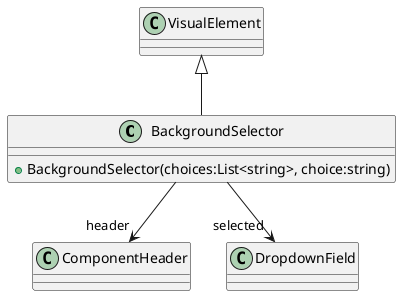 @startuml
class BackgroundSelector {
    + BackgroundSelector(choices:List<string>, choice:string)
}
VisualElement <|-- BackgroundSelector
BackgroundSelector --> "header" ComponentHeader
BackgroundSelector --> "selected" DropdownField
@enduml

